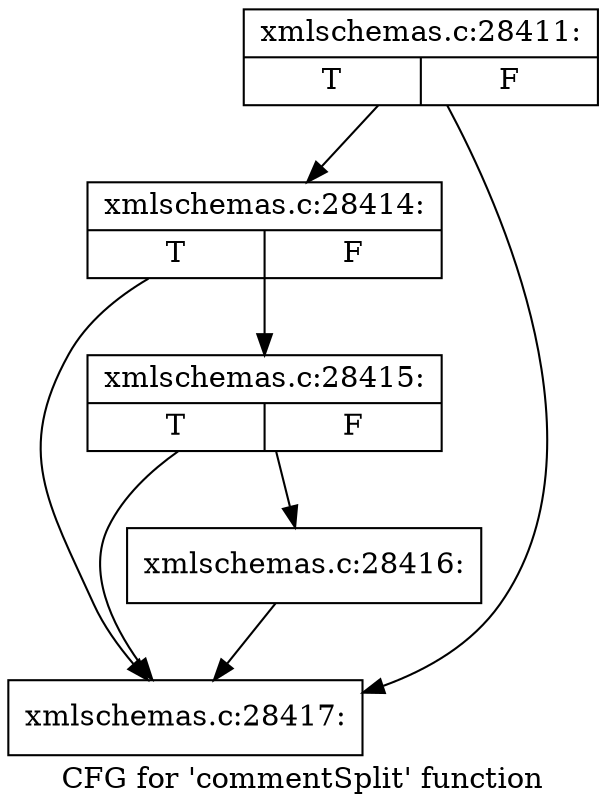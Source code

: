 digraph "CFG for 'commentSplit' function" {
	label="CFG for 'commentSplit' function";

	Node0x56cb640 [shape=record,label="{xmlschemas.c:28411:|{<s0>T|<s1>F}}"];
	Node0x56cb640 -> Node0x56ce2b0;
	Node0x56cb640 -> Node0x56ce1e0;
	Node0x56ce2b0 [shape=record,label="{xmlschemas.c:28414:|{<s0>T|<s1>F}}"];
	Node0x56ce2b0 -> Node0x56ce230;
	Node0x56ce2b0 -> Node0x56ce1e0;
	Node0x56ce230 [shape=record,label="{xmlschemas.c:28415:|{<s0>T|<s1>F}}"];
	Node0x56ce230 -> Node0x56ce190;
	Node0x56ce230 -> Node0x56ce1e0;
	Node0x56ce190 [shape=record,label="{xmlschemas.c:28416:}"];
	Node0x56ce190 -> Node0x56ce1e0;
	Node0x56ce1e0 [shape=record,label="{xmlschemas.c:28417:}"];
}
